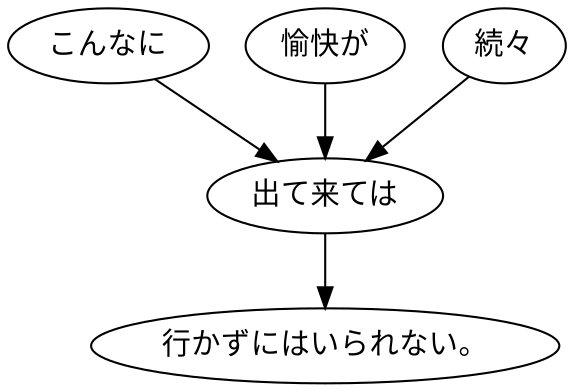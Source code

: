 digraph graph1813 {
	node0 [label="こんなに"];
	node1 [label="愉快が"];
	node2 [label="続々"];
	node3 [label="出て来ては"];
	node4 [label="行かずにはいられない。"];
	node0 -> node3;
	node1 -> node3;
	node2 -> node3;
	node3 -> node4;
}
